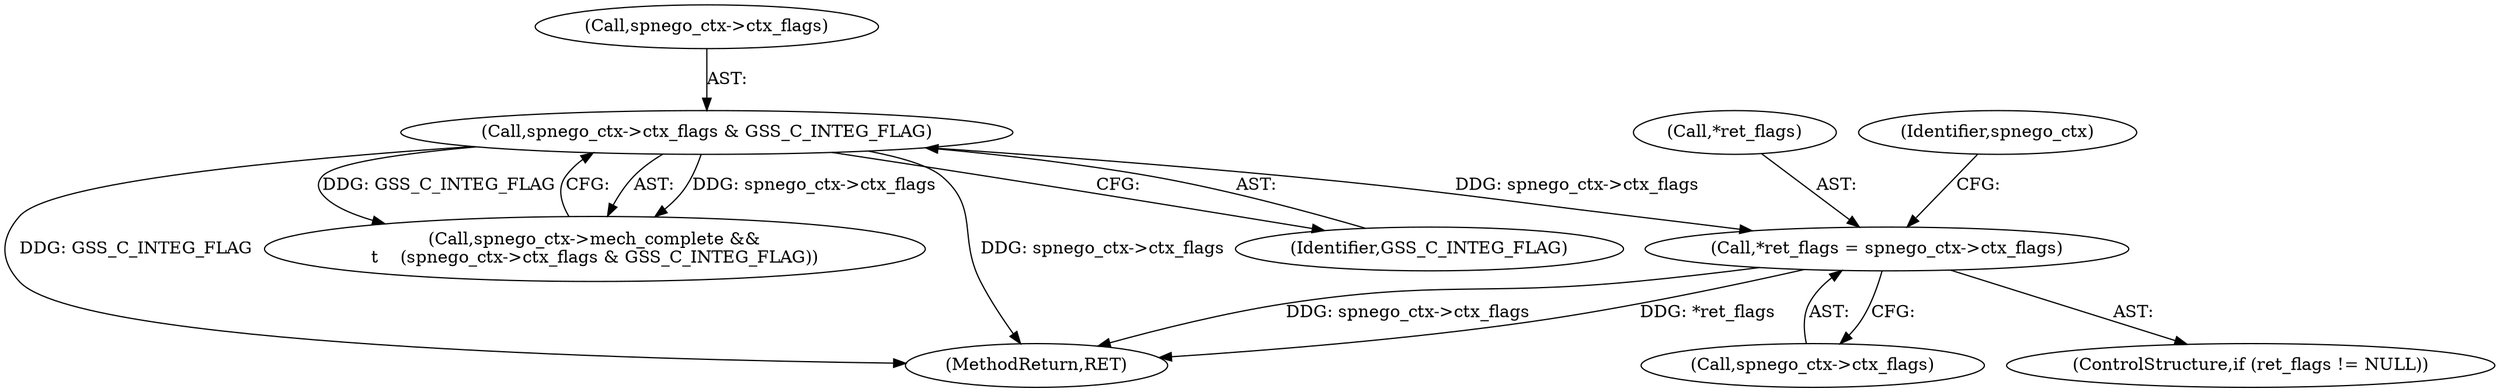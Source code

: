 digraph "0_krb5_b51b33f2bc5d1497ddf5bd107f791c101695000d_12@pointer" {
"1000398" [label="(Call,*ret_flags = spnego_ctx->ctx_flags)"];
"1000300" [label="(Call,spnego_ctx->ctx_flags & GSS_C_INTEG_FLAG)"];
"1000300" [label="(Call,spnego_ctx->ctx_flags & GSS_C_INTEG_FLAG)"];
"1000399" [label="(Call,*ret_flags)"];
"1000301" [label="(Call,spnego_ctx->ctx_flags)"];
"1000394" [label="(ControlStructure,if (ret_flags != NULL))"];
"1000401" [label="(Call,spnego_ctx->ctx_flags)"];
"1000296" [label="(Call,spnego_ctx->mech_complete &&\n\t    (spnego_ctx->ctx_flags & GSS_C_INTEG_FLAG))"];
"1000468" [label="(MethodReturn,RET)"];
"1000398" [label="(Call,*ret_flags = spnego_ctx->ctx_flags)"];
"1000304" [label="(Identifier,GSS_C_INTEG_FLAG)"];
"1000406" [label="(Identifier,spnego_ctx)"];
"1000398" -> "1000394"  [label="AST: "];
"1000398" -> "1000401"  [label="CFG: "];
"1000399" -> "1000398"  [label="AST: "];
"1000401" -> "1000398"  [label="AST: "];
"1000406" -> "1000398"  [label="CFG: "];
"1000398" -> "1000468"  [label="DDG: spnego_ctx->ctx_flags"];
"1000398" -> "1000468"  [label="DDG: *ret_flags"];
"1000300" -> "1000398"  [label="DDG: spnego_ctx->ctx_flags"];
"1000300" -> "1000296"  [label="AST: "];
"1000300" -> "1000304"  [label="CFG: "];
"1000301" -> "1000300"  [label="AST: "];
"1000304" -> "1000300"  [label="AST: "];
"1000296" -> "1000300"  [label="CFG: "];
"1000300" -> "1000468"  [label="DDG: GSS_C_INTEG_FLAG"];
"1000300" -> "1000468"  [label="DDG: spnego_ctx->ctx_flags"];
"1000300" -> "1000296"  [label="DDG: spnego_ctx->ctx_flags"];
"1000300" -> "1000296"  [label="DDG: GSS_C_INTEG_FLAG"];
}
